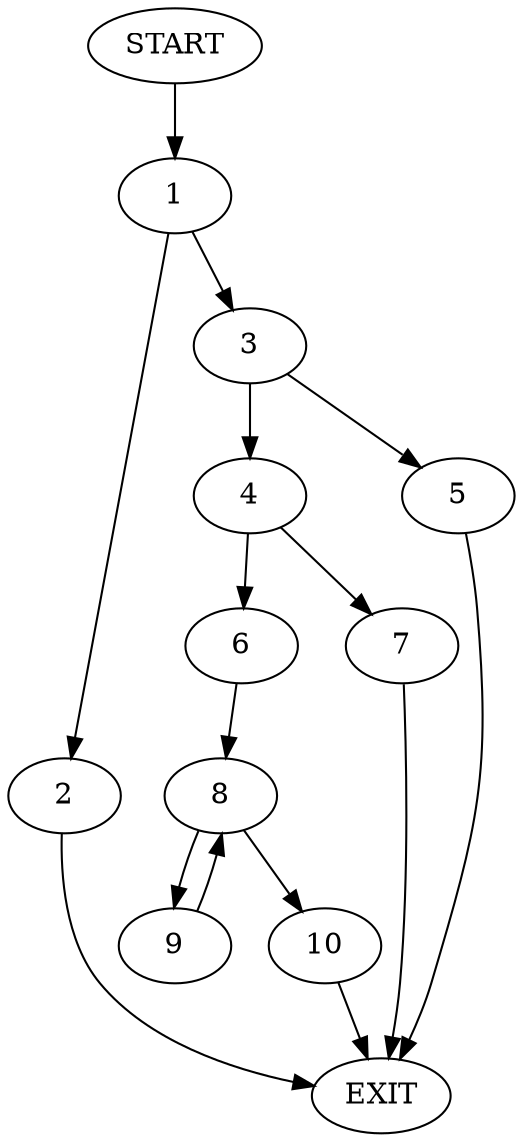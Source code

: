digraph {
0 [label="START"]
11 [label="EXIT"]
0 -> 1
1 -> 2
1 -> 3
3 -> 4
3 -> 5
2 -> 11
4 -> 6
4 -> 7
5 -> 11
7 -> 11
6 -> 8
8 -> 9
8 -> 10
9 -> 8
10 -> 11
}
